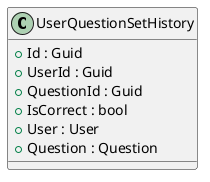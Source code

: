 @startuml
class UserQuestionSetHistory {
    + Id : Guid
    + UserId : Guid
    + QuestionId : Guid
    + IsCorrect : bool
    + User : User
    + Question : Question
}
@enduml 